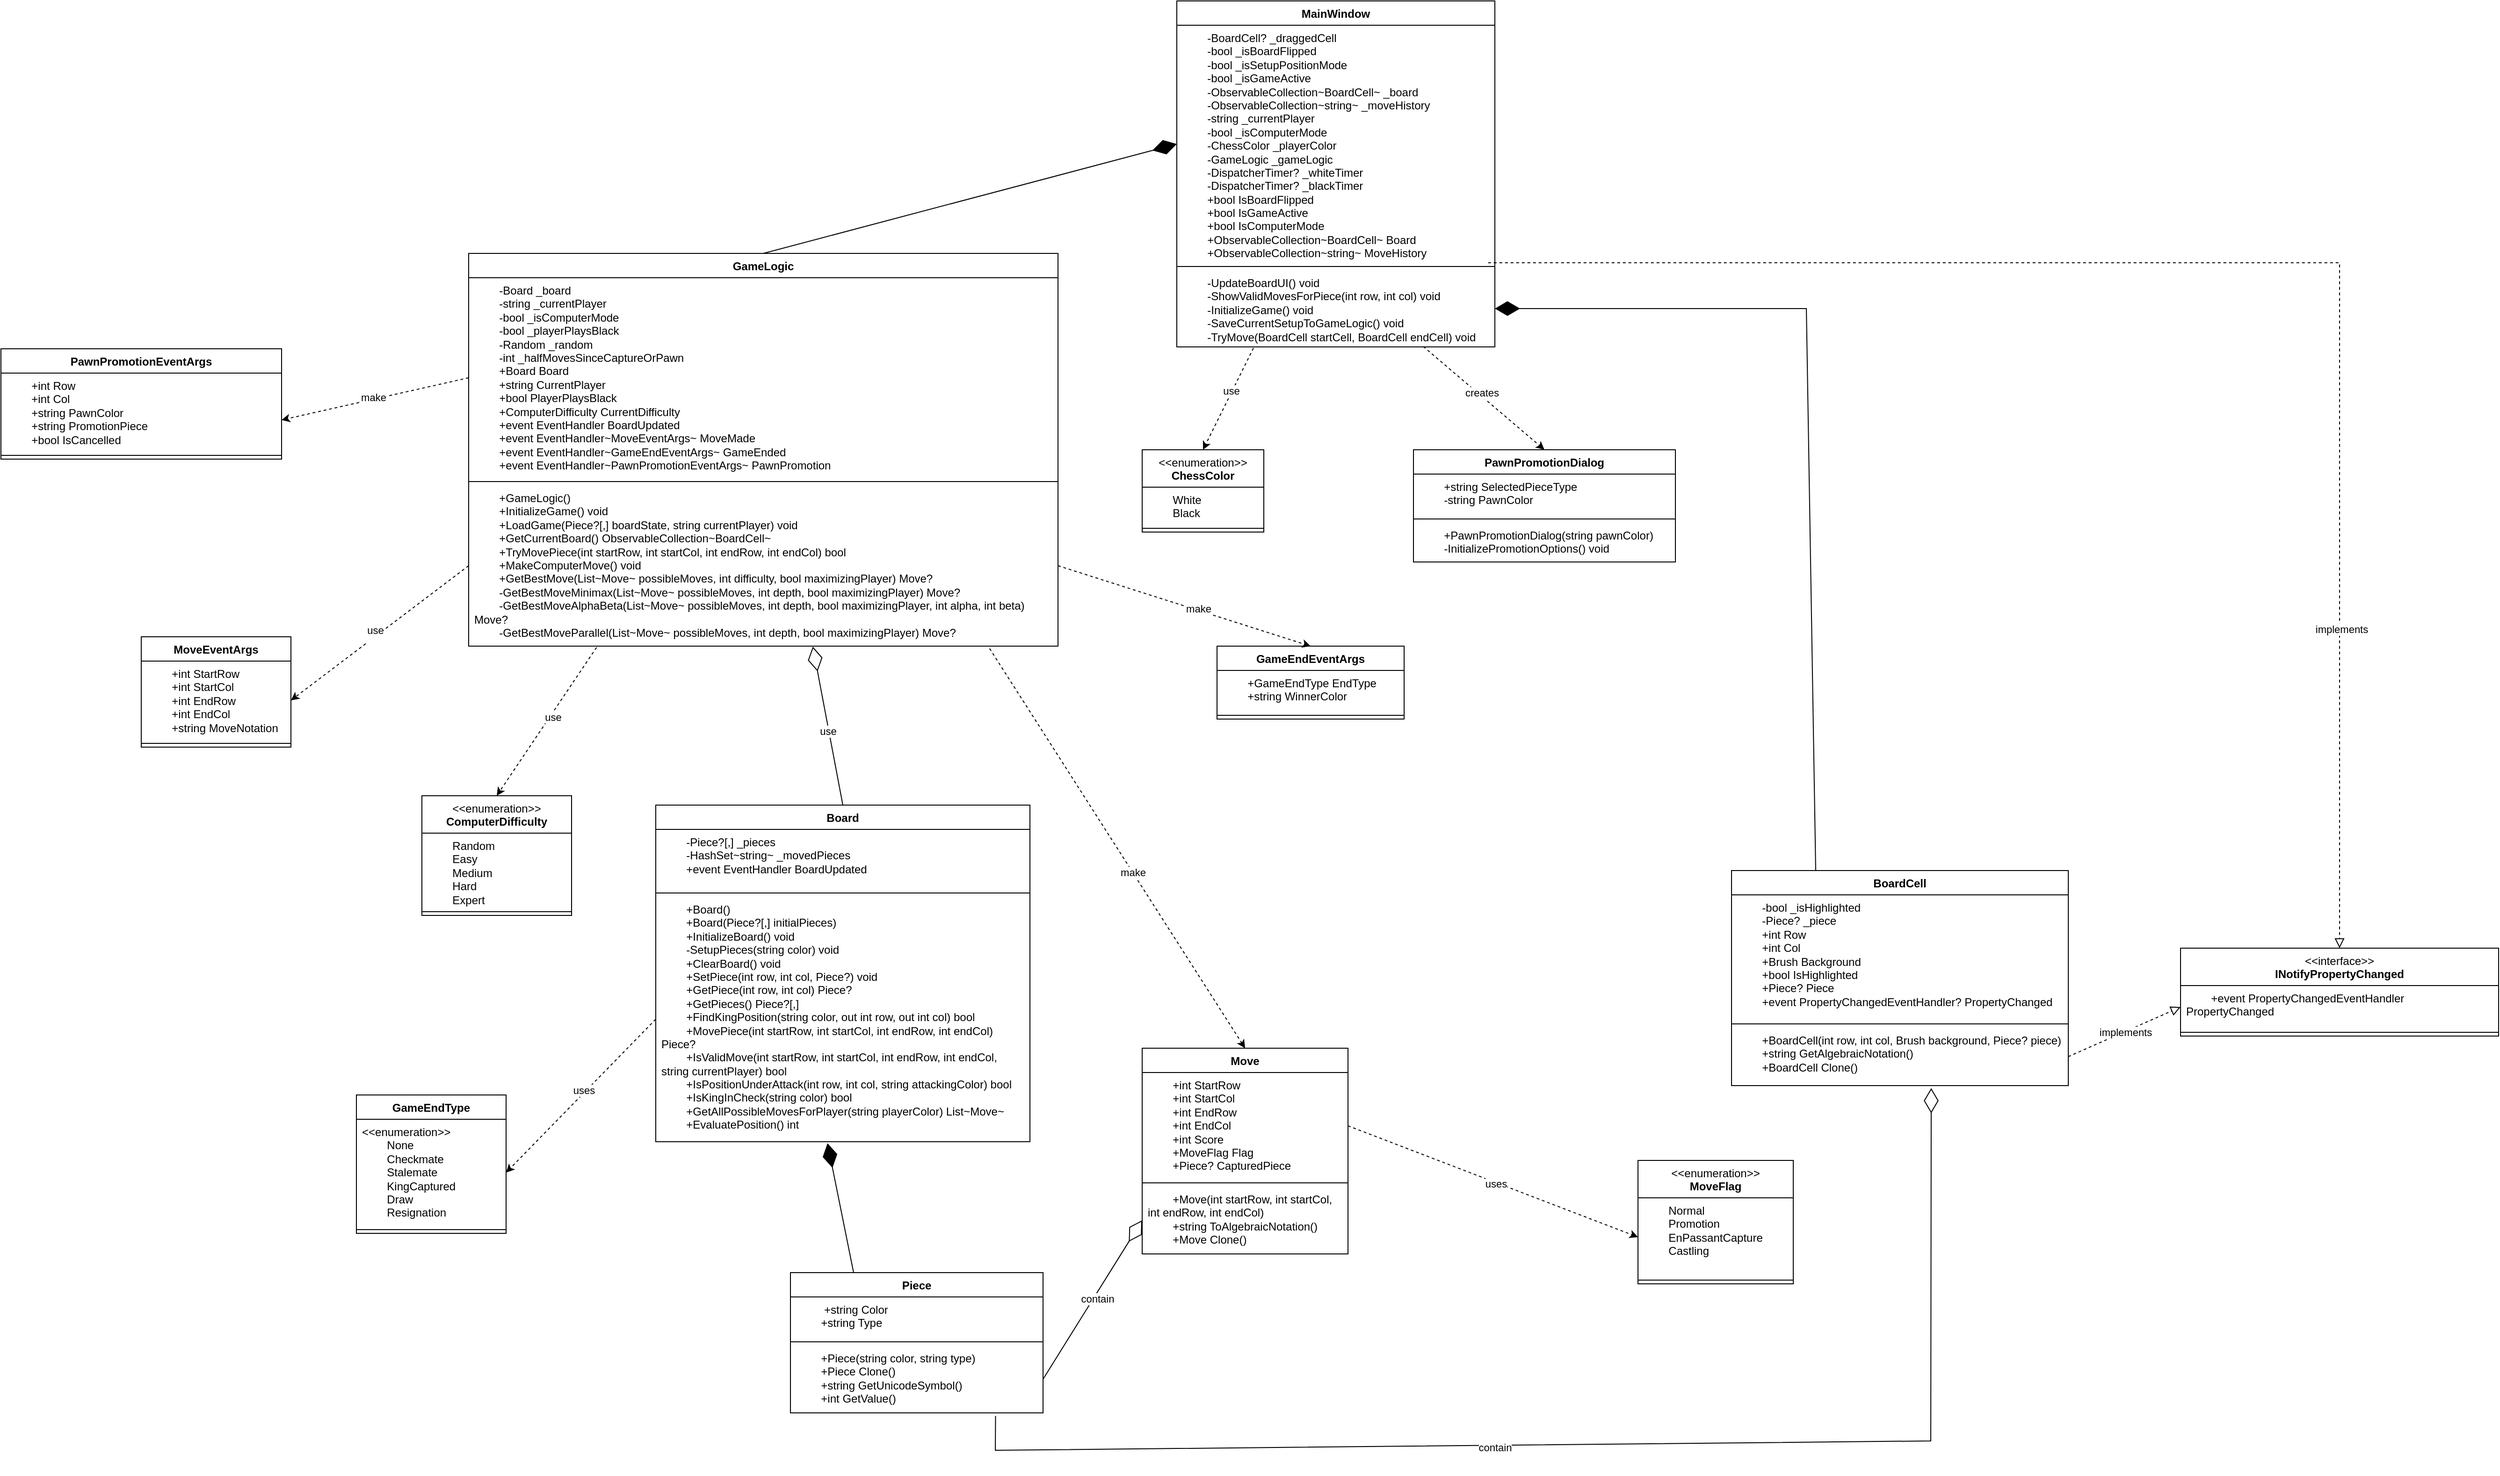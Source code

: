 <mxfile version="27.0.2">
  <diagram name="Сторінка-1" id="C0YtzaH7v6rR8053tlRf">
    <mxGraphModel dx="4995" dy="3673" grid="1" gridSize="10" guides="1" tooltips="1" connect="1" arrows="1" fold="1" page="1" pageScale="1" pageWidth="827" pageHeight="1169" math="0" shadow="0">
      <root>
        <mxCell id="0" />
        <mxCell id="1" parent="0" />
        <mxCell id="EbOq1lk0TwP8zjaR6-vU-1" value="&lt;span style=&quot;text-align: left;&quot;&gt;GameLogic&lt;/span&gt;" style="swimlane;fontStyle=1;align=center;verticalAlign=top;childLayout=stackLayout;horizontal=1;startSize=26;horizontalStack=0;resizeParent=1;resizeParentMax=0;resizeLast=0;collapsible=1;marginBottom=0;whiteSpace=wrap;html=1;" parent="1" vertex="1">
          <mxGeometry x="70" y="-700" width="630" height="420" as="geometry" />
        </mxCell>
        <mxCell id="EbOq1lk0TwP8zjaR6-vU-2" value="&amp;nbsp; &amp;nbsp; &amp;nbsp; &amp;nbsp; -Board _board&lt;br style=&quot;padding: 0px; margin: 0px;&quot;&gt;&amp;nbsp; &amp;nbsp; &amp;nbsp; &amp;nbsp; -string _currentPlayer&lt;br style=&quot;padding: 0px; margin: 0px;&quot;&gt;&amp;nbsp; &amp;nbsp; &amp;nbsp; &amp;nbsp; -bool _isComputerMode&lt;br style=&quot;padding: 0px; margin: 0px;&quot;&gt;&amp;nbsp; &amp;nbsp; &amp;nbsp; &amp;nbsp; -bool _playerPlaysBlack&lt;br style=&quot;padding: 0px; margin: 0px;&quot;&gt;&amp;nbsp; &amp;nbsp; &amp;nbsp; &amp;nbsp; -Random _random&lt;br style=&quot;padding: 0px; margin: 0px;&quot;&gt;&amp;nbsp; &amp;nbsp; &amp;nbsp; &amp;nbsp; -int _halfMovesSinceCaptureOrPawn&lt;br style=&quot;padding: 0px; margin: 0px;&quot;&gt;&amp;nbsp; &amp;nbsp; &amp;nbsp; &amp;nbsp; +Board Board&lt;br style=&quot;padding: 0px; margin: 0px;&quot;&gt;&amp;nbsp; &amp;nbsp; &amp;nbsp; &amp;nbsp; +string CurrentPlayer&lt;br style=&quot;padding: 0px; margin: 0px;&quot;&gt;&amp;nbsp; &amp;nbsp; &amp;nbsp; &amp;nbsp; +bool PlayerPlaysBlack&lt;br style=&quot;padding: 0px; margin: 0px;&quot;&gt;&amp;nbsp; &amp;nbsp; &amp;nbsp; &amp;nbsp; +ComputerDifficulty CurrentDifficulty&lt;br style=&quot;padding: 0px; margin: 0px;&quot;&gt;&amp;nbsp; &amp;nbsp; &amp;nbsp; &amp;nbsp; +event EventHandler BoardUpdated&lt;br style=&quot;padding: 0px; margin: 0px;&quot;&gt;&amp;nbsp; &amp;nbsp; &amp;nbsp; &amp;nbsp; +event EventHandler~MoveEventArgs~ MoveMade&lt;br style=&quot;padding: 0px; margin: 0px;&quot;&gt;&amp;nbsp; &amp;nbsp; &amp;nbsp; &amp;nbsp; +event EventHandler~GameEndEventArgs~ GameEnded&lt;br style=&quot;padding: 0px; margin: 0px;&quot;&gt;&amp;nbsp; &amp;nbsp; &amp;nbsp; &amp;nbsp; +event EventHandler~PawnPromotionEventArgs~ PawnPromotion" style="text;strokeColor=none;fillColor=none;align=left;verticalAlign=top;spacingLeft=4;spacingRight=4;overflow=hidden;rotatable=0;points=[[0,0.5],[1,0.5]];portConstraint=eastwest;whiteSpace=wrap;html=1;" parent="EbOq1lk0TwP8zjaR6-vU-1" vertex="1">
          <mxGeometry y="26" width="630" height="214" as="geometry" />
        </mxCell>
        <mxCell id="EbOq1lk0TwP8zjaR6-vU-3" value="" style="line;strokeWidth=1;fillColor=none;align=left;verticalAlign=middle;spacingTop=-1;spacingLeft=3;spacingRight=3;rotatable=0;labelPosition=right;points=[];portConstraint=eastwest;strokeColor=inherit;" parent="EbOq1lk0TwP8zjaR6-vU-1" vertex="1">
          <mxGeometry y="240" width="630" height="8" as="geometry" />
        </mxCell>
        <mxCell id="EbOq1lk0TwP8zjaR6-vU-4" value="&amp;nbsp; &amp;nbsp; &amp;nbsp; &amp;nbsp; +GameLogic()&lt;br style=&quot;padding: 0px; margin: 0px;&quot;&gt;&amp;nbsp; &amp;nbsp; &amp;nbsp; &amp;nbsp; +InitializeGame() void&lt;br style=&quot;padding: 0px; margin: 0px;&quot;&gt;&amp;nbsp; &amp;nbsp; &amp;nbsp; &amp;nbsp; +LoadGame(Piece?[,] boardState, string currentPlayer) void&lt;br style=&quot;padding: 0px; margin: 0px;&quot;&gt;&amp;nbsp; &amp;nbsp; &amp;nbsp; &amp;nbsp; +GetCurrentBoard() ObservableCollection~BoardCell~&lt;br style=&quot;padding: 0px; margin: 0px;&quot;&gt;&amp;nbsp; &amp;nbsp; &amp;nbsp; &amp;nbsp; +TryMovePiece(int startRow, int startCol, int endRow, int endCol) bool&lt;br style=&quot;padding: 0px; margin: 0px;&quot;&gt;&amp;nbsp; &amp;nbsp; &amp;nbsp; &amp;nbsp; +MakeComputerMove() void&lt;br style=&quot;padding: 0px; margin: 0px;&quot;&gt;&amp;nbsp; &amp;nbsp; &amp;nbsp; &amp;nbsp; +GetBestMove(List~Move~ possibleMoves, int difficulty, bool maximizingPlayer) Move?&lt;br style=&quot;padding: 0px; margin: 0px;&quot;&gt;&amp;nbsp; &amp;nbsp; &amp;nbsp; &amp;nbsp; -GetBestMoveMinimax(List~Move~ possibleMoves, int depth, bool maximizingPlayer) Move?&lt;br style=&quot;padding: 0px; margin: 0px;&quot;&gt;&amp;nbsp; &amp;nbsp; &amp;nbsp; &amp;nbsp; -GetBestMoveAlphaBeta(List~Move~ possibleMoves, int depth, bool maximizingPlayer, int alpha, int beta) Move?&lt;br style=&quot;padding: 0px; margin: 0px;&quot;&gt;&amp;nbsp; &amp;nbsp; &amp;nbsp; &amp;nbsp; -GetBestMoveParallel(List~Move~ possibleMoves, int depth, bool maximizingPlayer) Move?" style="text;strokeColor=none;fillColor=none;align=left;verticalAlign=top;spacingLeft=4;spacingRight=4;overflow=hidden;rotatable=0;points=[[0,0.5],[1,0.5]];portConstraint=eastwest;whiteSpace=wrap;html=1;" parent="EbOq1lk0TwP8zjaR6-vU-1" vertex="1">
          <mxGeometry y="248" width="630" height="172" as="geometry" />
        </mxCell>
        <mxCell id="EbOq1lk0TwP8zjaR6-vU-6" value="MainWindow" style="swimlane;fontStyle=1;align=center;verticalAlign=top;childLayout=stackLayout;horizontal=1;startSize=26;horizontalStack=0;resizeParent=1;resizeParentMax=0;resizeLast=0;collapsible=1;marginBottom=0;whiteSpace=wrap;html=1;" parent="1" vertex="1">
          <mxGeometry x="827" y="-970" width="340" height="370" as="geometry" />
        </mxCell>
        <mxCell id="EbOq1lk0TwP8zjaR6-vU-7" value="&amp;nbsp; &amp;nbsp; &amp;nbsp; &amp;nbsp; -BoardCell? _draggedCell&lt;br style=&quot;padding: 0px; margin: 0px;&quot;&gt;&amp;nbsp; &amp;nbsp; &amp;nbsp; &amp;nbsp; -bool _isBoardFlipped&lt;br style=&quot;padding: 0px; margin: 0px;&quot;&gt;&amp;nbsp; &amp;nbsp; &amp;nbsp; &amp;nbsp; -bool _isSetupPositionMode&lt;br style=&quot;padding: 0px; margin: 0px;&quot;&gt;&amp;nbsp; &amp;nbsp; &amp;nbsp; &amp;nbsp; -bool _isGameActive&lt;br style=&quot;padding: 0px; margin: 0px;&quot;&gt;&amp;nbsp; &amp;nbsp; &amp;nbsp; &amp;nbsp; -ObservableCollection~BoardCell~ _board&lt;br style=&quot;padding: 0px; margin: 0px;&quot;&gt;&amp;nbsp; &amp;nbsp; &amp;nbsp; &amp;nbsp; -ObservableCollection~string~ _moveHistory&lt;br style=&quot;padding: 0px; margin: 0px;&quot;&gt;&amp;nbsp; &amp;nbsp; &amp;nbsp; &amp;nbsp; -string _currentPlayer&lt;br style=&quot;padding: 0px; margin: 0px;&quot;&gt;&amp;nbsp; &amp;nbsp; &amp;nbsp; &amp;nbsp; -bool _isComputerMode&lt;br style=&quot;padding: 0px; margin: 0px;&quot;&gt;&amp;nbsp; &amp;nbsp; &amp;nbsp; &amp;nbsp; -ChessColor _playerColor&lt;br style=&quot;padding: 0px; margin: 0px;&quot;&gt;&amp;nbsp; &amp;nbsp; &amp;nbsp; &amp;nbsp; -GameLogic _gameLogic&lt;br style=&quot;padding: 0px; margin: 0px;&quot;&gt;&amp;nbsp; &amp;nbsp; &amp;nbsp; &amp;nbsp; -DispatcherTimer? _whiteTimer&lt;br style=&quot;padding: 0px; margin: 0px;&quot;&gt;&amp;nbsp; &amp;nbsp; &amp;nbsp; &amp;nbsp; -DispatcherTimer? _blackTimer&lt;br style=&quot;padding: 0px; margin: 0px;&quot;&gt;&amp;nbsp; &amp;nbsp; &amp;nbsp; &amp;nbsp; +bool IsBoardFlipped&lt;br style=&quot;padding: 0px; margin: 0px;&quot;&gt;&amp;nbsp; &amp;nbsp; &amp;nbsp; &amp;nbsp; +bool IsGameActive&lt;br style=&quot;padding: 0px; margin: 0px;&quot;&gt;&amp;nbsp; &amp;nbsp; &amp;nbsp; &amp;nbsp; +bool IsComputerMode&lt;br style=&quot;padding: 0px; margin: 0px;&quot;&gt;&amp;nbsp; &amp;nbsp; &amp;nbsp; &amp;nbsp; +ObservableCollection~BoardCell~ Board&lt;br style=&quot;padding: 0px; margin: 0px;&quot;&gt;&amp;nbsp; &amp;nbsp; &amp;nbsp; &amp;nbsp; +ObservableCollection~string~ MoveHistory&lt;br style=&quot;padding: 0px; margin: 0px;&quot;&gt;" style="text;strokeColor=none;fillColor=none;align=left;verticalAlign=top;spacingLeft=4;spacingRight=4;overflow=hidden;rotatable=0;points=[[0,0.5],[1,0.5]];portConstraint=eastwest;whiteSpace=wrap;html=1;" parent="EbOq1lk0TwP8zjaR6-vU-6" vertex="1">
          <mxGeometry y="26" width="340" height="254" as="geometry" />
        </mxCell>
        <mxCell id="EbOq1lk0TwP8zjaR6-vU-8" value="" style="line;strokeWidth=1;fillColor=none;align=left;verticalAlign=middle;spacingTop=-1;spacingLeft=3;spacingRight=3;rotatable=0;labelPosition=right;points=[];portConstraint=eastwest;strokeColor=inherit;" parent="EbOq1lk0TwP8zjaR6-vU-6" vertex="1">
          <mxGeometry y="280" width="340" height="8" as="geometry" />
        </mxCell>
        <mxCell id="EbOq1lk0TwP8zjaR6-vU-9" value="&amp;nbsp; &amp;nbsp; &amp;nbsp; &amp;nbsp; -UpdateBoardUI() void&lt;br style=&quot;padding: 0px; margin: 0px;&quot;&gt;&amp;nbsp; &amp;nbsp; &amp;nbsp; &amp;nbsp; -ShowValidMovesForPiece(int row, int col) void&lt;br style=&quot;padding: 0px; margin: 0px;&quot;&gt;&amp;nbsp; &amp;nbsp; &amp;nbsp; &amp;nbsp; -InitializeGame() void&lt;br style=&quot;padding: 0px; margin: 0px;&quot;&gt;&amp;nbsp; &amp;nbsp; &amp;nbsp; &amp;nbsp; -SaveCurrentSetupToGameLogic() void&lt;br style=&quot;padding: 0px; margin: 0px;&quot;&gt;&amp;nbsp; &amp;nbsp; &amp;nbsp; &amp;nbsp; -TryMove(BoardCell startCell, BoardCell endCell) void" style="text;strokeColor=none;fillColor=none;align=left;verticalAlign=top;spacingLeft=4;spacingRight=4;overflow=hidden;rotatable=0;points=[[0,0.5],[1,0.5]];portConstraint=eastwest;whiteSpace=wrap;html=1;" parent="EbOq1lk0TwP8zjaR6-vU-6" vertex="1">
          <mxGeometry y="288" width="340" height="82" as="geometry" />
        </mxCell>
        <mxCell id="EbOq1lk0TwP8zjaR6-vU-13" value="Board" style="swimlane;fontStyle=1;align=center;verticalAlign=top;childLayout=stackLayout;horizontal=1;startSize=26;horizontalStack=0;resizeParent=1;resizeParentMax=0;resizeLast=0;collapsible=1;marginBottom=0;whiteSpace=wrap;html=1;" parent="1" vertex="1">
          <mxGeometry x="270" y="-110" width="400" height="360" as="geometry" />
        </mxCell>
        <mxCell id="EbOq1lk0TwP8zjaR6-vU-14" value="&amp;nbsp;&amp;nbsp; &amp;nbsp; &amp;nbsp; &amp;nbsp;-Piece?[,] _pieces&lt;br style=&quot;padding: 0px; margin: 0px;&quot;&gt;&amp;nbsp; &amp;nbsp; &amp;nbsp; &amp;nbsp; -HashSet~string~ _movedPieces&lt;br style=&quot;padding: 0px; margin: 0px;&quot;&gt;&amp;nbsp; &amp;nbsp; &amp;nbsp; &amp;nbsp; +event EventHandler BoardUpdated&lt;br style=&quot;padding: 0px; margin: 0px;&quot;&gt;" style="text;strokeColor=none;fillColor=none;align=left;verticalAlign=top;spacingLeft=4;spacingRight=4;overflow=hidden;rotatable=0;points=[[0,0.5],[1,0.5]];portConstraint=eastwest;whiteSpace=wrap;html=1;" parent="EbOq1lk0TwP8zjaR6-vU-13" vertex="1">
          <mxGeometry y="26" width="400" height="64" as="geometry" />
        </mxCell>
        <mxCell id="EbOq1lk0TwP8zjaR6-vU-15" value="" style="line;strokeWidth=1;fillColor=none;align=left;verticalAlign=middle;spacingTop=-1;spacingLeft=3;spacingRight=3;rotatable=0;labelPosition=right;points=[];portConstraint=eastwest;strokeColor=inherit;" parent="EbOq1lk0TwP8zjaR6-vU-13" vertex="1">
          <mxGeometry y="90" width="400" height="8" as="geometry" />
        </mxCell>
        <mxCell id="EbOq1lk0TwP8zjaR6-vU-16" value="&amp;nbsp; &amp;nbsp; &amp;nbsp; &amp;nbsp; +Board()&lt;br style=&quot;padding: 0px; margin: 0px;&quot;&gt;&amp;nbsp; &amp;nbsp; &amp;nbsp; &amp;nbsp; +Board(Piece?[,] initialPieces)&lt;br style=&quot;padding: 0px; margin: 0px;&quot;&gt;&amp;nbsp; &amp;nbsp; &amp;nbsp; &amp;nbsp; +InitializeBoard() void&lt;br style=&quot;padding: 0px; margin: 0px;&quot;&gt;&amp;nbsp; &amp;nbsp; &amp;nbsp; &amp;nbsp; -SetupPieces(string color) void&lt;br style=&quot;padding: 0px; margin: 0px;&quot;&gt;&amp;nbsp; &amp;nbsp; &amp;nbsp; &amp;nbsp; +ClearBoard() void&lt;br style=&quot;padding: 0px; margin: 0px;&quot;&gt;&amp;nbsp; &amp;nbsp; &amp;nbsp; &amp;nbsp; +SetPiece(int row, int col, Piece?) void&lt;br style=&quot;padding: 0px; margin: 0px;&quot;&gt;&amp;nbsp; &amp;nbsp; &amp;nbsp; &amp;nbsp; +GetPiece(int row, int col) Piece?&lt;br style=&quot;padding: 0px; margin: 0px;&quot;&gt;&amp;nbsp; &amp;nbsp; &amp;nbsp; &amp;nbsp; +GetPieces() Piece?[,]&lt;br style=&quot;padding: 0px; margin: 0px;&quot;&gt;&amp;nbsp; &amp;nbsp; &amp;nbsp; &amp;nbsp; +FindKingPosition(string color, out int row, out int col) bool&lt;br style=&quot;padding: 0px; margin: 0px;&quot;&gt;&amp;nbsp; &amp;nbsp; &amp;nbsp; &amp;nbsp; +MovePiece(int startRow, int startCol, int endRow, int endCol) Piece?&lt;br style=&quot;padding: 0px; margin: 0px;&quot;&gt;&amp;nbsp; &amp;nbsp; &amp;nbsp; &amp;nbsp; +IsValidMove(int startRow, int startCol, int endRow, int endCol, string currentPlayer) bool&lt;br style=&quot;padding: 0px; margin: 0px;&quot;&gt;&amp;nbsp; &amp;nbsp; &amp;nbsp; &amp;nbsp; +IsPositionUnderAttack(int row, int col, string attackingColor) bool&lt;br style=&quot;padding: 0px; margin: 0px;&quot;&gt;&amp;nbsp; &amp;nbsp; &amp;nbsp; &amp;nbsp; +IsKingInCheck(string color) bool&lt;br style=&quot;padding: 0px; margin: 0px;&quot;&gt;&amp;nbsp; &amp;nbsp; &amp;nbsp; &amp;nbsp; +GetAllPossibleMovesForPlayer(string playerColor) List~Move~&lt;br style=&quot;padding: 0px; margin: 0px;&quot;&gt;&amp;nbsp; &amp;nbsp; &amp;nbsp; &amp;nbsp; +EvaluatePosition() int" style="text;strokeColor=none;fillColor=none;align=left;verticalAlign=top;spacingLeft=4;spacingRight=4;overflow=hidden;rotatable=0;points=[[0,0.5],[1,0.5]];portConstraint=eastwest;whiteSpace=wrap;html=1;" parent="EbOq1lk0TwP8zjaR6-vU-13" vertex="1">
          <mxGeometry y="98" width="400" height="262" as="geometry" />
        </mxCell>
        <mxCell id="EbOq1lk0TwP8zjaR6-vU-17" value="&lt;span style=&quot;text-align: left;&quot;&gt;GameEndType&lt;/span&gt;" style="swimlane;fontStyle=1;align=center;verticalAlign=top;childLayout=stackLayout;horizontal=1;startSize=26;horizontalStack=0;resizeParent=1;resizeParentMax=0;resizeLast=0;collapsible=1;marginBottom=0;whiteSpace=wrap;html=1;" parent="1" vertex="1">
          <mxGeometry x="-50" y="200" width="160" height="148" as="geometry" />
        </mxCell>
        <mxCell id="EbOq1lk0TwP8zjaR6-vU-18" value="&amp;lt;&amp;lt;enumeration&amp;gt;&amp;gt;&lt;br style=&quot;padding: 0px; margin: 0px;&quot;&gt;&amp;nbsp; &amp;nbsp; &amp;nbsp; &amp;nbsp; None&lt;br style=&quot;padding: 0px; margin: 0px;&quot;&gt;&amp;nbsp; &amp;nbsp; &amp;nbsp; &amp;nbsp; Checkmate&lt;br style=&quot;padding: 0px; margin: 0px;&quot;&gt;&amp;nbsp; &amp;nbsp; &amp;nbsp; &amp;nbsp; Stalemate&lt;br style=&quot;padding: 0px; margin: 0px;&quot;&gt;&amp;nbsp; &amp;nbsp; &amp;nbsp; &amp;nbsp; KingCaptured&lt;br style=&quot;padding: 0px; margin: 0px;&quot;&gt;&amp;nbsp; &amp;nbsp; &amp;nbsp; &amp;nbsp; Draw&lt;br style=&quot;padding: 0px; margin: 0px;&quot;&gt;&amp;nbsp; &amp;nbsp; &amp;nbsp; &amp;nbsp; Resignation" style="text;strokeColor=none;fillColor=none;align=left;verticalAlign=top;spacingLeft=4;spacingRight=4;overflow=hidden;rotatable=0;points=[[0,0.5],[1,0.5]];portConstraint=eastwest;whiteSpace=wrap;html=1;" parent="EbOq1lk0TwP8zjaR6-vU-17" vertex="1">
          <mxGeometry y="26" width="160" height="114" as="geometry" />
        </mxCell>
        <mxCell id="EbOq1lk0TwP8zjaR6-vU-19" value="" style="line;strokeWidth=1;fillColor=none;align=left;verticalAlign=middle;spacingTop=-1;spacingLeft=3;spacingRight=3;rotatable=0;labelPosition=right;points=[];portConstraint=eastwest;strokeColor=inherit;" parent="EbOq1lk0TwP8zjaR6-vU-17" vertex="1">
          <mxGeometry y="140" width="160" height="8" as="geometry" />
        </mxCell>
        <mxCell id="EbOq1lk0TwP8zjaR6-vU-21" value="&lt;span style=&quot;text-align: left;&quot;&gt;Move&lt;/span&gt;" style="swimlane;fontStyle=1;align=center;verticalAlign=top;childLayout=stackLayout;horizontal=1;startSize=26;horizontalStack=0;resizeParent=1;resizeParentMax=0;resizeLast=0;collapsible=1;marginBottom=0;whiteSpace=wrap;html=1;" parent="1" vertex="1">
          <mxGeometry x="790" y="150" width="220" height="220" as="geometry" />
        </mxCell>
        <mxCell id="EbOq1lk0TwP8zjaR6-vU-22" value="&amp;nbsp; &amp;nbsp; &amp;nbsp; &amp;nbsp; +int StartRow&lt;br style=&quot;padding: 0px; margin: 0px;&quot;&gt;&amp;nbsp; &amp;nbsp; &amp;nbsp; &amp;nbsp; +int StartCol&lt;br style=&quot;padding: 0px; margin: 0px;&quot;&gt;&amp;nbsp; &amp;nbsp; &amp;nbsp; &amp;nbsp; +int EndRow&lt;br style=&quot;padding: 0px; margin: 0px;&quot;&gt;&amp;nbsp; &amp;nbsp; &amp;nbsp; &amp;nbsp; +int EndCol&lt;br style=&quot;padding: 0px; margin: 0px;&quot;&gt;&amp;nbsp; &amp;nbsp; &amp;nbsp; &amp;nbsp; +int Score&lt;br style=&quot;padding: 0px; margin: 0px;&quot;&gt;&amp;nbsp; &amp;nbsp; &amp;nbsp; &amp;nbsp; +MoveFlag Flag&lt;br style=&quot;padding: 0px; margin: 0px;&quot;&gt;&amp;nbsp; &amp;nbsp; &amp;nbsp; &amp;nbsp; +Piece? CapturedPiece" style="text;strokeColor=none;fillColor=none;align=left;verticalAlign=top;spacingLeft=4;spacingRight=4;overflow=hidden;rotatable=0;points=[[0,0.5],[1,0.5]];portConstraint=eastwest;whiteSpace=wrap;html=1;" parent="EbOq1lk0TwP8zjaR6-vU-21" vertex="1">
          <mxGeometry y="26" width="220" height="114" as="geometry" />
        </mxCell>
        <mxCell id="EbOq1lk0TwP8zjaR6-vU-23" value="" style="line;strokeWidth=1;fillColor=none;align=left;verticalAlign=middle;spacingTop=-1;spacingLeft=3;spacingRight=3;rotatable=0;labelPosition=right;points=[];portConstraint=eastwest;strokeColor=inherit;" parent="EbOq1lk0TwP8zjaR6-vU-21" vertex="1">
          <mxGeometry y="140" width="220" height="8" as="geometry" />
        </mxCell>
        <mxCell id="EbOq1lk0TwP8zjaR6-vU-24" value="&amp;nbsp; &amp;nbsp; &amp;nbsp; &amp;nbsp; +Move(int startRow, int startCol, int endRow, int endCol)&lt;br style=&quot;padding: 0px; margin: 0px;&quot;&gt;&amp;nbsp; &amp;nbsp; &amp;nbsp; &amp;nbsp; +string ToAlgebraicNotation()&lt;br style=&quot;padding: 0px; margin: 0px;&quot;&gt;&amp;nbsp; &amp;nbsp; &amp;nbsp; &amp;nbsp; +Move Clone()" style="text;strokeColor=none;fillColor=none;align=left;verticalAlign=top;spacingLeft=4;spacingRight=4;overflow=hidden;rotatable=0;points=[[0,0.5],[1,0.5]];portConstraint=eastwest;whiteSpace=wrap;html=1;" parent="EbOq1lk0TwP8zjaR6-vU-21" vertex="1">
          <mxGeometry y="148" width="220" height="72" as="geometry" />
        </mxCell>
        <mxCell id="EbOq1lk0TwP8zjaR6-vU-25" value="&lt;span style=&quot;text-align: left;&quot;&gt;PawnPromotionDialog&lt;/span&gt;" style="swimlane;fontStyle=1;align=center;verticalAlign=top;childLayout=stackLayout;horizontal=1;startSize=26;horizontalStack=0;resizeParent=1;resizeParentMax=0;resizeLast=0;collapsible=1;marginBottom=0;whiteSpace=wrap;html=1;" parent="1" vertex="1">
          <mxGeometry x="1080" y="-490" width="280" height="120" as="geometry" />
        </mxCell>
        <mxCell id="EbOq1lk0TwP8zjaR6-vU-26" value="&amp;nbsp; &amp;nbsp; &amp;nbsp; &amp;nbsp; +string SelectedPieceType&lt;br style=&quot;padding: 0px; margin: 0px;&quot;&gt;&amp;nbsp; &amp;nbsp; &amp;nbsp; &amp;nbsp; -string PawnColor" style="text;strokeColor=none;fillColor=none;align=left;verticalAlign=top;spacingLeft=4;spacingRight=4;overflow=hidden;rotatable=0;points=[[0,0.5],[1,0.5]];portConstraint=eastwest;whiteSpace=wrap;html=1;" parent="EbOq1lk0TwP8zjaR6-vU-25" vertex="1">
          <mxGeometry y="26" width="280" height="44" as="geometry" />
        </mxCell>
        <mxCell id="EbOq1lk0TwP8zjaR6-vU-27" value="" style="line;strokeWidth=1;fillColor=none;align=left;verticalAlign=middle;spacingTop=-1;spacingLeft=3;spacingRight=3;rotatable=0;labelPosition=right;points=[];portConstraint=eastwest;strokeColor=inherit;" parent="EbOq1lk0TwP8zjaR6-vU-25" vertex="1">
          <mxGeometry y="70" width="280" height="8" as="geometry" />
        </mxCell>
        <mxCell id="EbOq1lk0TwP8zjaR6-vU-96" value="&amp;nbsp; &amp;nbsp; &amp;nbsp; &amp;nbsp; +PawnPromotionDialog(string pawnColor)&lt;br style=&quot;padding: 0px; margin: 0px;&quot;&gt;&amp;nbsp; &amp;nbsp; &amp;nbsp; &amp;nbsp; -InitializePromotionOptions() void" style="text;strokeColor=none;fillColor=none;align=left;verticalAlign=top;spacingLeft=4;spacingRight=4;overflow=hidden;rotatable=0;points=[[0,0.5],[1,0.5]];portConstraint=eastwest;whiteSpace=wrap;html=1;" parent="EbOq1lk0TwP8zjaR6-vU-25" vertex="1">
          <mxGeometry y="78" width="280" height="42" as="geometry" />
        </mxCell>
        <mxCell id="EbOq1lk0TwP8zjaR6-vU-29" value="&lt;span style=&quot;text-align: left;&quot;&gt;BoardCell&lt;/span&gt;" style="swimlane;fontStyle=1;align=center;verticalAlign=top;childLayout=stackLayout;horizontal=1;startSize=26;horizontalStack=0;resizeParent=1;resizeParentMax=0;resizeLast=0;collapsible=1;marginBottom=0;whiteSpace=wrap;html=1;" parent="1" vertex="1">
          <mxGeometry x="1420" y="-40" width="360" height="230" as="geometry" />
        </mxCell>
        <mxCell id="EbOq1lk0TwP8zjaR6-vU-30" value="&amp;nbsp; &amp;nbsp; &amp;nbsp; &amp;nbsp; -bool _isHighlighted&lt;br style=&quot;padding: 0px; margin: 0px;&quot;&gt;&amp;nbsp; &amp;nbsp; &amp;nbsp; &amp;nbsp; -Piece? _piece&lt;br style=&quot;padding: 0px; margin: 0px;&quot;&gt;&amp;nbsp; &amp;nbsp; &amp;nbsp; &amp;nbsp; +int Row&lt;br style=&quot;padding: 0px; margin: 0px;&quot;&gt;&amp;nbsp; &amp;nbsp; &amp;nbsp; &amp;nbsp; +int Col&lt;br style=&quot;padding: 0px; margin: 0px;&quot;&gt;&amp;nbsp; &amp;nbsp; &amp;nbsp; &amp;nbsp; +Brush Background&lt;br style=&quot;padding: 0px; margin: 0px;&quot;&gt;&amp;nbsp; &amp;nbsp; &amp;nbsp; &amp;nbsp; +bool IsHighlighted&lt;br style=&quot;padding: 0px; margin: 0px;&quot;&gt;&amp;nbsp; &amp;nbsp; &amp;nbsp; &amp;nbsp; +Piece? Piece&lt;br style=&quot;padding: 0px; margin: 0px;&quot;&gt;&amp;nbsp; &amp;nbsp; &amp;nbsp; &amp;nbsp; +event PropertyChangedEventHandler? PropertyChanged" style="text;strokeColor=none;fillColor=none;align=left;verticalAlign=top;spacingLeft=4;spacingRight=4;overflow=hidden;rotatable=0;points=[[0,0.5],[1,0.5]];portConstraint=eastwest;whiteSpace=wrap;html=1;" parent="EbOq1lk0TwP8zjaR6-vU-29" vertex="1">
          <mxGeometry y="26" width="360" height="134" as="geometry" />
        </mxCell>
        <mxCell id="EbOq1lk0TwP8zjaR6-vU-31" value="" style="line;strokeWidth=1;fillColor=none;align=left;verticalAlign=middle;spacingTop=-1;spacingLeft=3;spacingRight=3;rotatable=0;labelPosition=right;points=[];portConstraint=eastwest;strokeColor=inherit;" parent="EbOq1lk0TwP8zjaR6-vU-29" vertex="1">
          <mxGeometry y="160" width="360" height="8" as="geometry" />
        </mxCell>
        <mxCell id="EbOq1lk0TwP8zjaR6-vU-32" value="&amp;nbsp; &amp;nbsp; &amp;nbsp; &amp;nbsp; +BoardCell(int row, int col, Brush background, Piece? piece)&lt;br style=&quot;padding: 0px; margin: 0px;&quot;&gt;&amp;nbsp; &amp;nbsp; &amp;nbsp; &amp;nbsp; +string GetAlgebraicNotation()&lt;br style=&quot;padding: 0px; margin: 0px;&quot;&gt;&amp;nbsp; &amp;nbsp; &amp;nbsp; &amp;nbsp; +BoardCell Clone()" style="text;strokeColor=none;fillColor=none;align=left;verticalAlign=top;spacingLeft=4;spacingRight=4;overflow=hidden;rotatable=0;points=[[0,0.5],[1,0.5]];portConstraint=eastwest;whiteSpace=wrap;html=1;" parent="EbOq1lk0TwP8zjaR6-vU-29" vertex="1">
          <mxGeometry y="168" width="360" height="62" as="geometry" />
        </mxCell>
        <mxCell id="EbOq1lk0TwP8zjaR6-vU-33" value="&lt;span style=&quot;text-align: left;&quot;&gt;Piece&lt;/span&gt;" style="swimlane;fontStyle=1;align=center;verticalAlign=top;childLayout=stackLayout;horizontal=1;startSize=26;horizontalStack=0;resizeParent=1;resizeParentMax=0;resizeLast=0;collapsible=1;marginBottom=0;whiteSpace=wrap;html=1;" parent="1" vertex="1">
          <mxGeometry x="414" y="390" width="270" height="150" as="geometry" />
        </mxCell>
        <mxCell id="EbOq1lk0TwP8zjaR6-vU-34" value="&amp;nbsp; &amp;nbsp;&amp;nbsp; &amp;nbsp; &amp;nbsp; +string Color&lt;br style=&quot;padding: 0px; margin: 0px;&quot;&gt;&amp;nbsp; &amp;nbsp; &amp;nbsp; &amp;nbsp; +string Type&lt;br style=&quot;padding: 0px; margin: 0px;&quot;&gt;" style="text;strokeColor=none;fillColor=none;align=left;verticalAlign=top;spacingLeft=4;spacingRight=4;overflow=hidden;rotatable=0;points=[[0,0.5],[1,0.5]];portConstraint=eastwest;whiteSpace=wrap;html=1;" parent="EbOq1lk0TwP8zjaR6-vU-33" vertex="1">
          <mxGeometry y="26" width="270" height="44" as="geometry" />
        </mxCell>
        <mxCell id="EbOq1lk0TwP8zjaR6-vU-35" value="" style="line;strokeWidth=1;fillColor=none;align=left;verticalAlign=middle;spacingTop=-1;spacingLeft=3;spacingRight=3;rotatable=0;labelPosition=right;points=[];portConstraint=eastwest;strokeColor=inherit;" parent="EbOq1lk0TwP8zjaR6-vU-33" vertex="1">
          <mxGeometry y="70" width="270" height="8" as="geometry" />
        </mxCell>
        <mxCell id="EbOq1lk0TwP8zjaR6-vU-36" value="&amp;nbsp; &amp;nbsp; &amp;nbsp; &amp;nbsp; +Piece(string color, string type)&lt;br style=&quot;padding: 0px; margin: 0px;&quot;&gt;&amp;nbsp; &amp;nbsp; &amp;nbsp; &amp;nbsp; +Piece Clone()&lt;br style=&quot;padding: 0px; margin: 0px;&quot;&gt;&amp;nbsp; &amp;nbsp; &amp;nbsp; &amp;nbsp; +string GetUnicodeSymbol()&lt;br style=&quot;padding: 0px; margin: 0px;&quot;&gt;&amp;nbsp; &amp;nbsp; &amp;nbsp; &amp;nbsp; +int GetValue()" style="text;strokeColor=none;fillColor=none;align=left;verticalAlign=top;spacingLeft=4;spacingRight=4;overflow=hidden;rotatable=0;points=[[0,0.5],[1,0.5]];portConstraint=eastwest;whiteSpace=wrap;html=1;" parent="EbOq1lk0TwP8zjaR6-vU-33" vertex="1">
          <mxGeometry y="78" width="270" height="72" as="geometry" />
        </mxCell>
        <mxCell id="EbOq1lk0TwP8zjaR6-vU-37" value="&lt;span style=&quot;font-weight: 400; text-align: left;&quot;&gt;&amp;lt;&amp;lt;enumeration&amp;gt;&amp;gt;&lt;/span&gt;&lt;div&gt;&lt;span style=&quot;text-align: left;&quot;&gt;ChessColor&lt;/span&gt;&lt;span style=&quot;font-weight: 400; text-align: left;&quot;&gt;&lt;/span&gt;&lt;/div&gt;" style="swimlane;fontStyle=1;align=center;verticalAlign=top;childLayout=stackLayout;horizontal=1;startSize=40;horizontalStack=0;resizeParent=1;resizeParentMax=0;resizeLast=0;collapsible=1;marginBottom=0;whiteSpace=wrap;html=1;" parent="1" vertex="1">
          <mxGeometry x="790" y="-490" width="130" height="88" as="geometry" />
        </mxCell>
        <mxCell id="EbOq1lk0TwP8zjaR6-vU-38" value="&amp;nbsp; &amp;nbsp; &amp;nbsp; &amp;nbsp; White&lt;br style=&quot;padding: 0px; margin: 0px;&quot;&gt;&amp;nbsp; &amp;nbsp; &amp;nbsp; &amp;nbsp; Black" style="text;strokeColor=none;fillColor=none;align=left;verticalAlign=top;spacingLeft=4;spacingRight=4;overflow=hidden;rotatable=0;points=[[0,0.5],[1,0.5]];portConstraint=eastwest;whiteSpace=wrap;html=1;" parent="EbOq1lk0TwP8zjaR6-vU-37" vertex="1">
          <mxGeometry y="40" width="130" height="40" as="geometry" />
        </mxCell>
        <mxCell id="EbOq1lk0TwP8zjaR6-vU-39" value="" style="line;strokeWidth=1;fillColor=none;align=left;verticalAlign=middle;spacingTop=-1;spacingLeft=3;spacingRight=3;rotatable=0;labelPosition=right;points=[];portConstraint=eastwest;strokeColor=inherit;" parent="EbOq1lk0TwP8zjaR6-vU-37" vertex="1">
          <mxGeometry y="80" width="130" height="8" as="geometry" />
        </mxCell>
        <mxCell id="EbOq1lk0TwP8zjaR6-vU-41" value="&lt;span style=&quot;text-align: left;&quot;&gt;MoveEventArgs&lt;/span&gt;" style="swimlane;fontStyle=1;align=center;verticalAlign=top;childLayout=stackLayout;horizontal=1;startSize=26;horizontalStack=0;resizeParent=1;resizeParentMax=0;resizeLast=0;collapsible=1;marginBottom=0;whiteSpace=wrap;html=1;" parent="1" vertex="1">
          <mxGeometry x="-280" y="-290" width="160" height="118" as="geometry" />
        </mxCell>
        <mxCell id="EbOq1lk0TwP8zjaR6-vU-42" value="&amp;nbsp; &amp;nbsp; &amp;nbsp; &amp;nbsp; +int StartRow&lt;br style=&quot;padding: 0px; margin: 0px;&quot;&gt;&amp;nbsp; &amp;nbsp; &amp;nbsp; &amp;nbsp; +int StartCol&lt;br style=&quot;padding: 0px; margin: 0px;&quot;&gt;&amp;nbsp; &amp;nbsp; &amp;nbsp; &amp;nbsp; +int EndRow&lt;br style=&quot;padding: 0px; margin: 0px;&quot;&gt;&amp;nbsp; &amp;nbsp; &amp;nbsp; &amp;nbsp; +int EndCol&lt;br style=&quot;padding: 0px; margin: 0px;&quot;&gt;&amp;nbsp; &amp;nbsp; &amp;nbsp; &amp;nbsp; +string MoveNotation" style="text;strokeColor=none;fillColor=none;align=left;verticalAlign=top;spacingLeft=4;spacingRight=4;overflow=hidden;rotatable=0;points=[[0,0.5],[1,0.5]];portConstraint=eastwest;whiteSpace=wrap;html=1;" parent="EbOq1lk0TwP8zjaR6-vU-41" vertex="1">
          <mxGeometry y="26" width="160" height="84" as="geometry" />
        </mxCell>
        <mxCell id="EbOq1lk0TwP8zjaR6-vU-43" value="" style="line;strokeWidth=1;fillColor=none;align=left;verticalAlign=middle;spacingTop=-1;spacingLeft=3;spacingRight=3;rotatable=0;labelPosition=right;points=[];portConstraint=eastwest;strokeColor=inherit;" parent="EbOq1lk0TwP8zjaR6-vU-41" vertex="1">
          <mxGeometry y="110" width="160" height="8" as="geometry" />
        </mxCell>
        <mxCell id="EbOq1lk0TwP8zjaR6-vU-45" value="&lt;span style=&quot;text-align: left;&quot;&gt;GameEndEventArgs&lt;/span&gt;" style="swimlane;fontStyle=1;align=center;verticalAlign=top;childLayout=stackLayout;horizontal=1;startSize=26;horizontalStack=0;resizeParent=1;resizeParentMax=0;resizeLast=0;collapsible=1;marginBottom=0;whiteSpace=wrap;html=1;" parent="1" vertex="1">
          <mxGeometry x="870" y="-280" width="200" height="78" as="geometry" />
        </mxCell>
        <mxCell id="EbOq1lk0TwP8zjaR6-vU-46" value="&amp;nbsp; &amp;nbsp; &amp;nbsp; &amp;nbsp; +GameEndType EndType&lt;br style=&quot;padding: 0px; margin: 0px;&quot;&gt;&amp;nbsp; &amp;nbsp; &amp;nbsp; &amp;nbsp; +string WinnerColor" style="text;strokeColor=none;fillColor=none;align=left;verticalAlign=top;spacingLeft=4;spacingRight=4;overflow=hidden;rotatable=0;points=[[0,0.5],[1,0.5]];portConstraint=eastwest;whiteSpace=wrap;html=1;" parent="EbOq1lk0TwP8zjaR6-vU-45" vertex="1">
          <mxGeometry y="26" width="200" height="44" as="geometry" />
        </mxCell>
        <mxCell id="EbOq1lk0TwP8zjaR6-vU-47" value="" style="line;strokeWidth=1;fillColor=none;align=left;verticalAlign=middle;spacingTop=-1;spacingLeft=3;spacingRight=3;rotatable=0;labelPosition=right;points=[];portConstraint=eastwest;strokeColor=inherit;" parent="EbOq1lk0TwP8zjaR6-vU-45" vertex="1">
          <mxGeometry y="70" width="200" height="8" as="geometry" />
        </mxCell>
        <mxCell id="EbOq1lk0TwP8zjaR6-vU-49" value="&lt;span style=&quot;text-align: left;&quot;&gt;PawnPromotionEventArgs&lt;/span&gt;" style="swimlane;fontStyle=1;align=center;verticalAlign=top;childLayout=stackLayout;horizontal=1;startSize=26;horizontalStack=0;resizeParent=1;resizeParentMax=0;resizeLast=0;collapsible=1;marginBottom=0;whiteSpace=wrap;html=1;" parent="1" vertex="1">
          <mxGeometry x="-430" y="-598" width="300" height="118" as="geometry" />
        </mxCell>
        <mxCell id="EbOq1lk0TwP8zjaR6-vU-50" value="&amp;nbsp; &amp;nbsp; &amp;nbsp; &amp;nbsp; +int Row&lt;br style=&quot;padding: 0px; margin: 0px;&quot;&gt;&amp;nbsp; &amp;nbsp; &amp;nbsp; &amp;nbsp; +int Col&lt;br style=&quot;padding: 0px; margin: 0px;&quot;&gt;&amp;nbsp; &amp;nbsp; &amp;nbsp; &amp;nbsp; +string PawnColor&lt;br style=&quot;padding: 0px; margin: 0px;&quot;&gt;&amp;nbsp; &amp;nbsp; &amp;nbsp; &amp;nbsp; +string PromotionPiece&lt;br style=&quot;padding: 0px; margin: 0px;&quot;&gt;&amp;nbsp; &amp;nbsp; &amp;nbsp; &amp;nbsp; +bool IsCancelled" style="text;strokeColor=none;fillColor=none;align=left;verticalAlign=top;spacingLeft=4;spacingRight=4;overflow=hidden;rotatable=0;points=[[0,0.5],[1,0.5]];portConstraint=eastwest;whiteSpace=wrap;html=1;" parent="EbOq1lk0TwP8zjaR6-vU-49" vertex="1">
          <mxGeometry y="26" width="300" height="84" as="geometry" />
        </mxCell>
        <mxCell id="EbOq1lk0TwP8zjaR6-vU-51" value="" style="line;strokeWidth=1;fillColor=none;align=left;verticalAlign=middle;spacingTop=-1;spacingLeft=3;spacingRight=3;rotatable=0;labelPosition=right;points=[];portConstraint=eastwest;strokeColor=inherit;" parent="EbOq1lk0TwP8zjaR6-vU-49" vertex="1">
          <mxGeometry y="110" width="300" height="8" as="geometry" />
        </mxCell>
        <mxCell id="EbOq1lk0TwP8zjaR6-vU-53" value="&lt;span style=&quot;font-weight: 400; text-align: left;&quot;&gt;&amp;lt;&amp;lt;interface&amp;gt;&amp;gt;&lt;br&gt;&lt;/span&gt;&lt;span style=&quot;text-align: left;&quot;&gt;INotifyPropertyChanged&lt;/span&gt;&lt;span style=&quot;font-weight: 400; text-align: left;&quot;&gt;&lt;/span&gt;" style="swimlane;fontStyle=1;align=center;verticalAlign=top;childLayout=stackLayout;horizontal=1;startSize=40;horizontalStack=0;resizeParent=1;resizeParentMax=0;resizeLast=0;collapsible=1;marginBottom=0;whiteSpace=wrap;html=1;" parent="1" vertex="1">
          <mxGeometry x="1900" y="43" width="340" height="94" as="geometry" />
        </mxCell>
        <mxCell id="EbOq1lk0TwP8zjaR6-vU-54" value="&amp;nbsp; &amp;nbsp; &amp;nbsp; &amp;nbsp; +event PropertyChangedEventHandler PropertyChanged" style="text;strokeColor=none;fillColor=none;align=left;verticalAlign=top;spacingLeft=4;spacingRight=4;overflow=hidden;rotatable=0;points=[[0,0.5],[1,0.5]];portConstraint=eastwest;whiteSpace=wrap;html=1;" parent="EbOq1lk0TwP8zjaR6-vU-53" vertex="1">
          <mxGeometry y="40" width="340" height="46" as="geometry" />
        </mxCell>
        <mxCell id="EbOq1lk0TwP8zjaR6-vU-55" value="" style="line;strokeWidth=1;fillColor=none;align=left;verticalAlign=middle;spacingTop=-1;spacingLeft=3;spacingRight=3;rotatable=0;labelPosition=right;points=[];portConstraint=eastwest;strokeColor=inherit;" parent="EbOq1lk0TwP8zjaR6-vU-53" vertex="1">
          <mxGeometry y="86" width="340" height="8" as="geometry" />
        </mxCell>
        <mxCell id="EbOq1lk0TwP8zjaR6-vU-57" value="&lt;div&gt;&lt;span style=&quot;text-align: left; font-weight: normal;&quot;&gt;&amp;lt;&amp;lt;enumeration&amp;gt;&amp;gt;&lt;/span&gt;&lt;span style=&quot;text-align: left;&quot;&gt;&lt;/span&gt;&lt;/div&gt;&lt;span style=&quot;text-align: left;&quot;&gt;MoveFlag&lt;/span&gt;" style="swimlane;fontStyle=1;align=center;verticalAlign=top;childLayout=stackLayout;horizontal=1;startSize=40;horizontalStack=0;resizeParent=1;resizeParentMax=0;resizeLast=0;collapsible=1;marginBottom=0;whiteSpace=wrap;html=1;" parent="1" vertex="1">
          <mxGeometry x="1320" y="270" width="166" height="132" as="geometry" />
        </mxCell>
        <mxCell id="EbOq1lk0TwP8zjaR6-vU-58" value="&amp;nbsp; &amp;nbsp; &amp;nbsp; &amp;nbsp; Normal&lt;br style=&quot;padding: 0px; margin: 0px;&quot;&gt;&amp;nbsp; &amp;nbsp; &amp;nbsp; &amp;nbsp; Promotion&lt;br style=&quot;padding: 0px; margin: 0px;&quot;&gt;&amp;nbsp; &amp;nbsp; &amp;nbsp; &amp;nbsp; EnPassantCapture&lt;br style=&quot;padding: 0px; margin: 0px;&quot;&gt;&amp;nbsp; &amp;nbsp; &amp;nbsp; &amp;nbsp; Castling" style="text;strokeColor=none;fillColor=none;align=left;verticalAlign=top;spacingLeft=4;spacingRight=4;overflow=hidden;rotatable=0;points=[[0,0.5],[1,0.5]];portConstraint=eastwest;whiteSpace=wrap;html=1;" parent="EbOq1lk0TwP8zjaR6-vU-57" vertex="1">
          <mxGeometry y="40" width="166" height="84" as="geometry" />
        </mxCell>
        <mxCell id="EbOq1lk0TwP8zjaR6-vU-59" value="" style="line;strokeWidth=1;fillColor=none;align=left;verticalAlign=middle;spacingTop=-1;spacingLeft=3;spacingRight=3;rotatable=0;labelPosition=right;points=[];portConstraint=eastwest;strokeColor=inherit;" parent="EbOq1lk0TwP8zjaR6-vU-57" vertex="1">
          <mxGeometry y="124" width="166" height="8" as="geometry" />
        </mxCell>
        <mxCell id="EbOq1lk0TwP8zjaR6-vU-61" value="&lt;div&gt;&lt;span style=&quot;font-weight: 400; text-align: left;&quot;&gt;&amp;lt;&amp;lt;enumeration&amp;gt;&amp;gt;&lt;/span&gt;&lt;br style=&quot;font-weight: 400; text-align: left; padding: 0px; margin: 0px;&quot;&gt;&lt;/div&gt;&lt;span style=&quot;text-align: left;&quot;&gt;ComputerDifficulty&lt;/span&gt;" style="swimlane;fontStyle=1;align=center;verticalAlign=top;childLayout=stackLayout;horizontal=1;startSize=40;horizontalStack=0;resizeParent=1;resizeParentMax=0;resizeLast=0;collapsible=1;marginBottom=0;whiteSpace=wrap;html=1;" parent="1" vertex="1">
          <mxGeometry x="20" y="-120" width="160" height="128" as="geometry" />
        </mxCell>
        <mxCell id="EbOq1lk0TwP8zjaR6-vU-62" value="&amp;nbsp; &amp;nbsp; &amp;nbsp; &amp;nbsp; Random&lt;br style=&quot;padding: 0px; margin: 0px;&quot;&gt;&amp;nbsp; &amp;nbsp; &amp;nbsp; &amp;nbsp; Easy&lt;br style=&quot;padding: 0px; margin: 0px;&quot;&gt;&amp;nbsp; &amp;nbsp; &amp;nbsp; &amp;nbsp; Medium&lt;br style=&quot;padding: 0px; margin: 0px;&quot;&gt;&amp;nbsp; &amp;nbsp; &amp;nbsp; &amp;nbsp; Hard&lt;br style=&quot;padding: 0px; margin: 0px;&quot;&gt;&amp;nbsp; &amp;nbsp; &amp;nbsp; &amp;nbsp; Expert" style="text;strokeColor=none;fillColor=none;align=left;verticalAlign=top;spacingLeft=4;spacingRight=4;overflow=hidden;rotatable=0;points=[[0,0.5],[1,0.5]];portConstraint=eastwest;whiteSpace=wrap;html=1;" parent="EbOq1lk0TwP8zjaR6-vU-61" vertex="1">
          <mxGeometry y="40" width="160" height="80" as="geometry" />
        </mxCell>
        <mxCell id="EbOq1lk0TwP8zjaR6-vU-63" value="" style="line;strokeWidth=1;fillColor=none;align=left;verticalAlign=middle;spacingTop=-1;spacingLeft=3;spacingRight=3;rotatable=0;labelPosition=right;points=[];portConstraint=eastwest;strokeColor=inherit;" parent="EbOq1lk0TwP8zjaR6-vU-61" vertex="1">
          <mxGeometry y="120" width="160" height="8" as="geometry" />
        </mxCell>
        <mxCell id="EbOq1lk0TwP8zjaR6-vU-66" value="" style="endArrow=diamondThin;endFill=0;endSize=24;html=1;rounded=0;exitX=1;exitY=0.5;exitDx=0;exitDy=0;entryX=0;entryY=0.5;entryDx=0;entryDy=0;" parent="1" source="EbOq1lk0TwP8zjaR6-vU-36" target="EbOq1lk0TwP8zjaR6-vU-24" edge="1">
          <mxGeometry width="160" relative="1" as="geometry">
            <mxPoint x="860" y="350" as="sourcePoint" />
            <mxPoint x="1020" y="350" as="targetPoint" />
          </mxGeometry>
        </mxCell>
        <mxCell id="EbOq1lk0TwP8zjaR6-vU-80" value="contain" style="edgeLabel;html=1;align=center;verticalAlign=middle;resizable=0;points=[];" parent="EbOq1lk0TwP8zjaR6-vU-66" vertex="1" connectable="0">
          <mxGeometry x="0.04" y="-3" relative="1" as="geometry">
            <mxPoint as="offset" />
          </mxGeometry>
        </mxCell>
        <mxCell id="EbOq1lk0TwP8zjaR6-vU-67" value="" style="endArrow=diamondThin;endFill=0;endSize=24;html=1;rounded=0;exitX=0.5;exitY=0;exitDx=0;exitDy=0;entryX=0.584;entryY=1.003;entryDx=0;entryDy=0;entryPerimeter=0;" parent="1" source="EbOq1lk0TwP8zjaR6-vU-13" target="EbOq1lk0TwP8zjaR6-vU-4" edge="1">
          <mxGeometry width="160" relative="1" as="geometry">
            <mxPoint x="480" y="-120" as="sourcePoint" />
            <mxPoint x="640" y="-120" as="targetPoint" />
          </mxGeometry>
        </mxCell>
        <mxCell id="EbOq1lk0TwP8zjaR6-vU-75" value="use" style="edgeLabel;html=1;align=center;verticalAlign=middle;resizable=0;points=[];" parent="EbOq1lk0TwP8zjaR6-vU-67" vertex="1" connectable="0">
          <mxGeometry x="-0.061" y="1" relative="1" as="geometry">
            <mxPoint as="offset" />
          </mxGeometry>
        </mxCell>
        <mxCell id="EbOq1lk0TwP8zjaR6-vU-83" value="" style="endArrow=diamondThin;endFill=0;endSize=24;html=1;rounded=0;entryX=0.593;entryY=1.043;entryDx=0;entryDy=0;entryPerimeter=0;exitX=0.812;exitY=1.046;exitDx=0;exitDy=0;exitPerimeter=0;" parent="1" source="EbOq1lk0TwP8zjaR6-vU-36" target="EbOq1lk0TwP8zjaR6-vU-32" edge="1">
          <mxGeometry width="160" relative="1" as="geometry">
            <mxPoint x="1130" y="90" as="sourcePoint" />
            <mxPoint x="1290" y="90" as="targetPoint" />
            <Array as="points">
              <mxPoint x="633" y="580" />
              <mxPoint x="1633" y="570" />
            </Array>
          </mxGeometry>
        </mxCell>
        <mxCell id="EbOq1lk0TwP8zjaR6-vU-84" value="contain" style="edgeLabel;html=1;align=center;verticalAlign=middle;resizable=0;points=[];" parent="EbOq1lk0TwP8zjaR6-vU-83" vertex="1" connectable="0">
          <mxGeometry x="-0.193" y="-2" relative="1" as="geometry">
            <mxPoint as="offset" />
          </mxGeometry>
        </mxCell>
        <mxCell id="EbOq1lk0TwP8zjaR6-vU-87" value="" style="endArrow=block;startArrow=none;endFill=0;startFill=0;endSize=8;html=1;verticalAlign=bottom;dashed=1;labelBackgroundColor=none;rounded=0;entryX=0.5;entryY=0;entryDx=0;entryDy=0;exitX=0.979;exitY=1;exitDx=0;exitDy=0;exitPerimeter=0;" parent="1" source="EbOq1lk0TwP8zjaR6-vU-7" target="EbOq1lk0TwP8zjaR6-vU-53" edge="1">
          <mxGeometry width="160" relative="1" as="geometry">
            <mxPoint x="1790" y="-250" as="sourcePoint" />
            <mxPoint x="1950" y="-250" as="targetPoint" />
            <Array as="points">
              <mxPoint x="2070" y="-690" />
            </Array>
          </mxGeometry>
        </mxCell>
        <mxCell id="EbOq1lk0TwP8zjaR6-vU-88" value="implements" style="edgeLabel;html=1;align=center;verticalAlign=middle;resizable=0;points=[];" parent="EbOq1lk0TwP8zjaR6-vU-87" vertex="1" connectable="0">
          <mxGeometry x="0.585" y="2" relative="1" as="geometry">
            <mxPoint as="offset" />
          </mxGeometry>
        </mxCell>
        <mxCell id="EbOq1lk0TwP8zjaR6-vU-89" value="" style="endArrow=block;startArrow=none;endFill=0;startFill=0;endSize=8;html=1;verticalAlign=bottom;dashed=1;labelBackgroundColor=none;rounded=0;entryX=0;entryY=0.5;entryDx=0;entryDy=0;exitX=1;exitY=0.5;exitDx=0;exitDy=0;" parent="1" source="EbOq1lk0TwP8zjaR6-vU-32" target="EbOq1lk0TwP8zjaR6-vU-54" edge="1">
          <mxGeometry width="160" relative="1" as="geometry">
            <mxPoint x="1560" y="-60" as="sourcePoint" />
            <mxPoint x="1720" y="-60" as="targetPoint" />
          </mxGeometry>
        </mxCell>
        <mxCell id="EbOq1lk0TwP8zjaR6-vU-90" value="implements" style="edgeLabel;html=1;align=center;verticalAlign=middle;resizable=0;points=[];" parent="EbOq1lk0TwP8zjaR6-vU-89" vertex="1" connectable="0">
          <mxGeometry x="0.27" y="-4" relative="1" as="geometry">
            <mxPoint x="-17" y="4" as="offset" />
          </mxGeometry>
        </mxCell>
        <mxCell id="EbOq1lk0TwP8zjaR6-vU-99" value="" style="endArrow=diamondThin;endFill=1;endSize=24;html=1;rounded=0;exitX=0.25;exitY=0;exitDx=0;exitDy=0;entryX=0.459;entryY=1.006;entryDx=0;entryDy=0;entryPerimeter=0;" parent="1" source="EbOq1lk0TwP8zjaR6-vU-33" target="EbOq1lk0TwP8zjaR6-vU-16" edge="1">
          <mxGeometry width="160" relative="1" as="geometry">
            <mxPoint x="220" y="210" as="sourcePoint" />
            <mxPoint x="380" y="210" as="targetPoint" />
          </mxGeometry>
        </mxCell>
        <mxCell id="EbOq1lk0TwP8zjaR6-vU-100" value="" style="endArrow=diamondThin;endFill=1;endSize=24;html=1;rounded=0;entryX=1;entryY=0.5;entryDx=0;entryDy=0;exitX=0.25;exitY=0;exitDx=0;exitDy=0;" parent="1" source="EbOq1lk0TwP8zjaR6-vU-29" target="EbOq1lk0TwP8zjaR6-vU-9" edge="1">
          <mxGeometry width="160" relative="1" as="geometry">
            <mxPoint x="1020" y="-460" as="sourcePoint" />
            <mxPoint x="1180" y="-460" as="targetPoint" />
            <Array as="points">
              <mxPoint x="1500" y="-641" />
            </Array>
          </mxGeometry>
        </mxCell>
        <mxCell id="EbOq1lk0TwP8zjaR6-vU-101" value="" style="endArrow=diamondThin;endFill=1;endSize=24;html=1;rounded=0;entryX=0;entryY=0.5;entryDx=0;entryDy=0;exitX=0.5;exitY=0;exitDx=0;exitDy=0;" parent="1" source="EbOq1lk0TwP8zjaR6-vU-1" target="EbOq1lk0TwP8zjaR6-vU-7" edge="1">
          <mxGeometry width="160" relative="1" as="geometry">
            <mxPoint x="1020" y="-460" as="sourcePoint" />
            <mxPoint x="1180" y="-460" as="targetPoint" />
          </mxGeometry>
        </mxCell>
        <mxCell id="EbOq1lk0TwP8zjaR6-vU-102" value="" style="endArrow=classic;html=1;rounded=0;exitX=1;exitY=0.5;exitDx=0;exitDy=0;entryX=0.5;entryY=0;entryDx=0;entryDy=0;dashed=1;" parent="1" source="EbOq1lk0TwP8zjaR6-vU-4" target="EbOq1lk0TwP8zjaR6-vU-45" edge="1">
          <mxGeometry width="50" height="50" relative="1" as="geometry">
            <mxPoint x="1080" y="-440" as="sourcePoint" />
            <mxPoint x="1130" y="-490" as="targetPoint" />
          </mxGeometry>
        </mxCell>
        <mxCell id="EbOq1lk0TwP8zjaR6-vU-103" value="make" style="edgeLabel;html=1;align=center;verticalAlign=middle;resizable=0;points=[];" parent="EbOq1lk0TwP8zjaR6-vU-102" vertex="1" connectable="0">
          <mxGeometry x="0.315" y="1" relative="1" as="geometry">
            <mxPoint x="-28" y="-10" as="offset" />
          </mxGeometry>
        </mxCell>
        <mxCell id="EbOq1lk0TwP8zjaR6-vU-104" value="" style="endArrow=classic;html=1;rounded=0;exitX=0.884;exitY=1.015;exitDx=0;exitDy=0;exitPerimeter=0;entryX=0.5;entryY=0;entryDx=0;entryDy=0;dashed=1;" parent="1" source="EbOq1lk0TwP8zjaR6-vU-4" target="EbOq1lk0TwP8zjaR6-vU-21" edge="1">
          <mxGeometry width="50" height="50" relative="1" as="geometry">
            <mxPoint x="1080" y="-100" as="sourcePoint" />
            <mxPoint x="1130" y="-150" as="targetPoint" />
          </mxGeometry>
        </mxCell>
        <mxCell id="EbOq1lk0TwP8zjaR6-vU-105" value="make" style="edgeLabel;html=1;align=center;verticalAlign=middle;resizable=0;points=[];" parent="EbOq1lk0TwP8zjaR6-vU-104" vertex="1" connectable="0">
          <mxGeometry x="0.117" relative="1" as="geometry">
            <mxPoint as="offset" />
          </mxGeometry>
        </mxCell>
        <mxCell id="EbOq1lk0TwP8zjaR6-vU-106" value="" style="endArrow=classic;html=1;rounded=0;entryX=1;entryY=0.597;entryDx=0;entryDy=0;entryPerimeter=0;exitX=0;exitY=0.5;exitDx=0;exitDy=0;dashed=1;" parent="1" source="EbOq1lk0TwP8zjaR6-vU-2" target="EbOq1lk0TwP8zjaR6-vU-50" edge="1">
          <mxGeometry width="50" height="50" relative="1" as="geometry">
            <mxPoint x="250" y="-320" as="sourcePoint" />
            <mxPoint x="300" y="-370" as="targetPoint" />
          </mxGeometry>
        </mxCell>
        <mxCell id="EbOq1lk0TwP8zjaR6-vU-107" value="make" style="edgeLabel;html=1;align=center;verticalAlign=middle;resizable=0;points=[];" parent="EbOq1lk0TwP8zjaR6-vU-106" vertex="1" connectable="0">
          <mxGeometry x="0.016" y="-2" relative="1" as="geometry">
            <mxPoint as="offset" />
          </mxGeometry>
        </mxCell>
        <mxCell id="EbOq1lk0TwP8zjaR6-vU-108" value="&#xa;&lt;span style=&quot;color: rgb(0, 0, 0); font-family: Helvetica; font-size: 11px; font-style: normal; font-variant-ligatures: normal; font-variant-caps: normal; font-weight: 400; letter-spacing: normal; orphans: 2; text-align: center; text-indent: 0px; text-transform: none; widows: 2; word-spacing: 0px; -webkit-text-stroke-width: 0px; white-space: nowrap; background-color: rgb(255, 255, 255); text-decoration-thickness: initial; text-decoration-style: initial; text-decoration-color: initial; display: inline !important; float: none;&quot;&gt;use&lt;/span&gt;&#xa;&#xa;" style="endArrow=classic;html=1;rounded=0;entryX=1;entryY=0.5;entryDx=0;entryDy=0;exitX=0;exitY=0.5;exitDx=0;exitDy=0;dashed=1;" parent="1" source="EbOq1lk0TwP8zjaR6-vU-4" target="EbOq1lk0TwP8zjaR6-vU-42" edge="1">
          <mxGeometry x="0.054" width="50" height="50" relative="1" as="geometry">
            <mxPoint x="150" y="-550" as="sourcePoint" />
            <mxPoint x="200" y="-600" as="targetPoint" />
            <mxPoint as="offset" />
          </mxGeometry>
        </mxCell>
        <mxCell id="EbOq1lk0TwP8zjaR6-vU-109" value="" style="endArrow=classic;html=1;rounded=0;entryX=0.5;entryY=0;entryDx=0;entryDy=0;exitX=0.217;exitY=1.008;exitDx=0;exitDy=0;exitPerimeter=0;dashed=1;" parent="1" source="EbOq1lk0TwP8zjaR6-vU-4" target="EbOq1lk0TwP8zjaR6-vU-61" edge="1">
          <mxGeometry width="50" height="50" relative="1" as="geometry">
            <mxPoint x="150" y="-550" as="sourcePoint" />
            <mxPoint x="200" y="-600" as="targetPoint" />
          </mxGeometry>
        </mxCell>
        <mxCell id="EbOq1lk0TwP8zjaR6-vU-110" value="use" style="edgeLabel;html=1;align=center;verticalAlign=middle;resizable=0;points=[];" parent="EbOq1lk0TwP8zjaR6-vU-109" vertex="1" connectable="0">
          <mxGeometry x="-0.081" y="3" relative="1" as="geometry">
            <mxPoint as="offset" />
          </mxGeometry>
        </mxCell>
        <mxCell id="EbOq1lk0TwP8zjaR6-vU-111" value="" style="endArrow=classic;html=1;rounded=0;entryX=0.5;entryY=0;entryDx=0;entryDy=0;exitX=0.241;exitY=1.015;exitDx=0;exitDy=0;exitPerimeter=0;dashed=1;" parent="1" source="EbOq1lk0TwP8zjaR6-vU-9" target="EbOq1lk0TwP8zjaR6-vU-37" edge="1">
          <mxGeometry width="50" height="50" relative="1" as="geometry">
            <mxPoint x="960" y="-660" as="sourcePoint" />
            <mxPoint x="1010" y="-710" as="targetPoint" />
          </mxGeometry>
        </mxCell>
        <mxCell id="EbOq1lk0TwP8zjaR6-vU-112" value="use" style="edgeLabel;html=1;align=center;verticalAlign=middle;resizable=0;points=[];" parent="EbOq1lk0TwP8zjaR6-vU-111" vertex="1" connectable="0">
          <mxGeometry x="-0.151" y="-1" relative="1" as="geometry">
            <mxPoint as="offset" />
          </mxGeometry>
        </mxCell>
        <mxCell id="EbOq1lk0TwP8zjaR6-vU-114" value="" style="endArrow=classic;html=1;rounded=0;entryX=0.5;entryY=0;entryDx=0;entryDy=0;exitX=0.775;exitY=0.995;exitDx=0;exitDy=0;exitPerimeter=0;dashed=1;" parent="1" source="EbOq1lk0TwP8zjaR6-vU-9" target="EbOq1lk0TwP8zjaR6-vU-25" edge="1">
          <mxGeometry width="50" height="50" relative="1" as="geometry">
            <mxPoint x="960" y="-660" as="sourcePoint" />
            <mxPoint x="1010" y="-710" as="targetPoint" />
          </mxGeometry>
        </mxCell>
        <mxCell id="EbOq1lk0TwP8zjaR6-vU-115" value="creates" style="edgeLabel;html=1;align=center;verticalAlign=middle;resizable=0;points=[];" parent="EbOq1lk0TwP8zjaR6-vU-114" vertex="1" connectable="0">
          <mxGeometry x="-0.071" y="3" relative="1" as="geometry">
            <mxPoint as="offset" />
          </mxGeometry>
        </mxCell>
        <mxCell id="EbOq1lk0TwP8zjaR6-vU-116" value="" style="endArrow=classic;html=1;rounded=0;entryX=0;entryY=0.5;entryDx=0;entryDy=0;exitX=1;exitY=0.5;exitDx=0;exitDy=0;dashed=1;" parent="1" source="EbOq1lk0TwP8zjaR6-vU-22" target="EbOq1lk0TwP8zjaR6-vU-58" edge="1">
          <mxGeometry width="50" height="50" relative="1" as="geometry">
            <mxPoint x="1280" y="110" as="sourcePoint" />
            <mxPoint x="1330" y="60" as="targetPoint" />
          </mxGeometry>
        </mxCell>
        <mxCell id="EbOq1lk0TwP8zjaR6-vU-117" value="uses" style="edgeLabel;html=1;align=center;verticalAlign=middle;resizable=0;points=[];" parent="EbOq1lk0TwP8zjaR6-vU-116" vertex="1" connectable="0">
          <mxGeometry x="0.022" y="-1" relative="1" as="geometry">
            <mxPoint as="offset" />
          </mxGeometry>
        </mxCell>
        <mxCell id="EbOq1lk0TwP8zjaR6-vU-118" value="" style="endArrow=classic;html=1;rounded=0;entryX=1;entryY=0.5;entryDx=0;entryDy=0;exitX=0;exitY=0.5;exitDx=0;exitDy=0;dashed=1;" parent="1" source="EbOq1lk0TwP8zjaR6-vU-16" target="EbOq1lk0TwP8zjaR6-vU-18" edge="1">
          <mxGeometry width="50" height="50" relative="1" as="geometry">
            <mxPoint x="780" y="-60" as="sourcePoint" />
            <mxPoint x="830" y="-110" as="targetPoint" />
          </mxGeometry>
        </mxCell>
        <mxCell id="EbOq1lk0TwP8zjaR6-vU-119" value="uses" style="edgeLabel;html=1;align=center;verticalAlign=middle;resizable=0;points=[];" parent="EbOq1lk0TwP8zjaR6-vU-118" vertex="1" connectable="0">
          <mxGeometry x="-0.061" y="-1" relative="1" as="geometry">
            <mxPoint x="-1" as="offset" />
          </mxGeometry>
        </mxCell>
      </root>
    </mxGraphModel>
  </diagram>
</mxfile>
